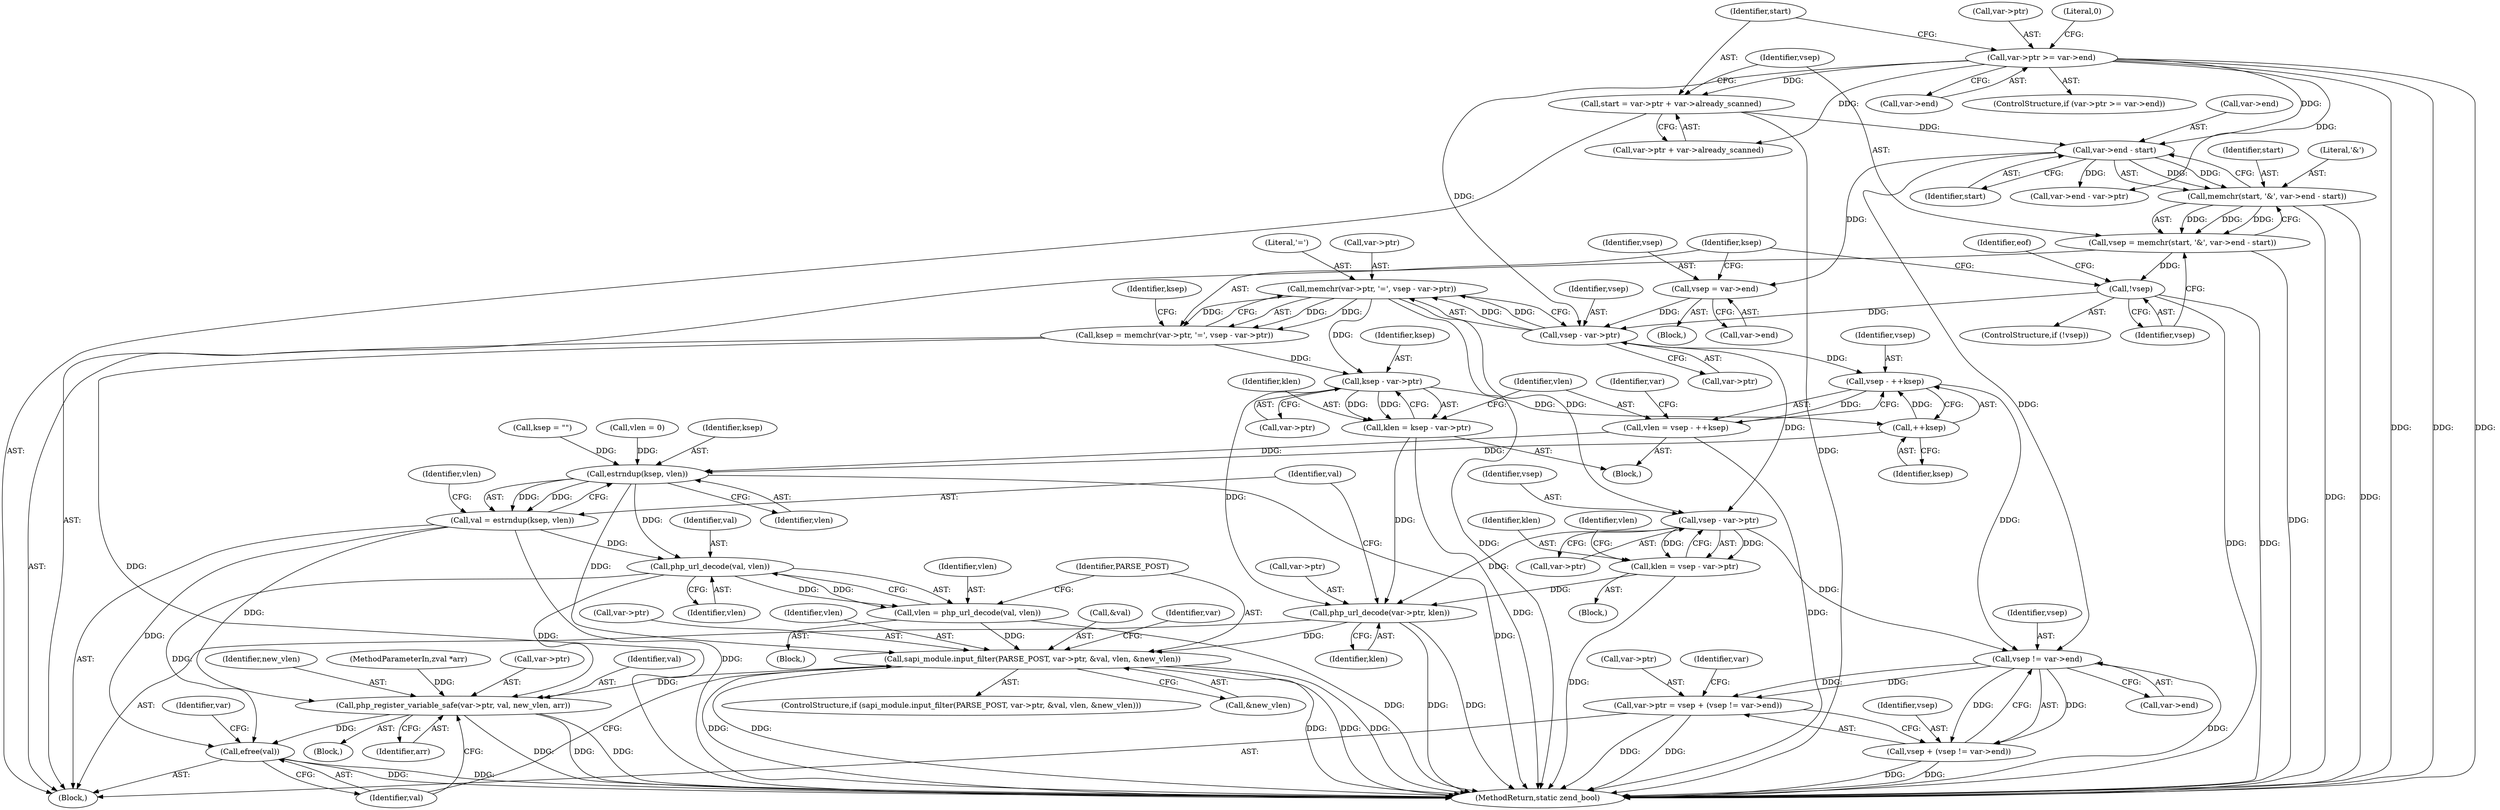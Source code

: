 digraph "0_php-src_a15bffd105ac28fd0dd9b596632dbf035238fda3@API" {
"1000174" [label="(Call,memchr(var->ptr, '=', vsep - var->ptr))"];
"1000179" [label="(Call,vsep - var->ptr)"];
"1000167" [label="(Call,vsep = var->end)"];
"1000139" [label="(Call,var->end - start)"];
"1000115" [label="(Call,var->ptr >= var->end)"];
"1000125" [label="(Call,start = var->ptr + var->already_scanned)"];
"1000145" [label="(Call,!vsep)"];
"1000134" [label="(Call,vsep = memchr(start, '&', var->end - start))"];
"1000136" [label="(Call,memchr(start, '&', var->end - start))"];
"1000172" [label="(Call,ksep = memchr(var->ptr, '=', vsep - var->ptr))"];
"1000193" [label="(Call,ksep - var->ptr)"];
"1000191" [label="(Call,klen = ksep - var->ptr)"];
"1000219" [label="(Call,php_url_decode(var->ptr, klen))"];
"1000238" [label="(Call,sapi_module.input_filter(PARSE_POST, var->ptr, &val, vlen, &new_vlen))"];
"1000249" [label="(Call,php_register_variable_safe(var->ptr, val, new_vlen, arr))"];
"1000256" [label="(Call,efree(val))"];
"1000202" [label="(Call,++ksep)"];
"1000200" [label="(Call,vsep - ++ksep)"];
"1000198" [label="(Call,vlen = vsep - ++ksep)"];
"1000226" [label="(Call,estrndup(ksep, vlen))"];
"1000224" [label="(Call,val = estrndup(ksep, vlen))"];
"1000234" [label="(Call,php_url_decode(val, vlen))"];
"1000232" [label="(Call,vlen = php_url_decode(val, vlen))"];
"1000264" [label="(Call,vsep != var->end)"];
"1000258" [label="(Call,var->ptr = vsep + (vsep != var->end))"];
"1000262" [label="(Call,vsep + (vsep != var->end))"];
"1000211" [label="(Call,vsep - var->ptr)"];
"1000209" [label="(Call,klen = vsep - var->ptr)"];
"1000227" [label="(Identifier,ksep)"];
"1000193" [label="(Call,ksep - var->ptr)"];
"1000202" [label="(Call,++ksep)"];
"1000156" [label="(Call,var->end - var->ptr)"];
"1000233" [label="(Identifier,vlen)"];
"1000254" [label="(Identifier,new_vlen)"];
"1000243" [label="(Call,&val)"];
"1000194" [label="(Identifier,ksep)"];
"1000212" [label="(Identifier,vsep)"];
"1000223" [label="(Identifier,klen)"];
"1000210" [label="(Identifier,klen)"];
"1000139" [label="(Call,var->end - start)"];
"1000262" [label="(Call,vsep + (vsep != var->end))"];
"1000255" [label="(Identifier,arr)"];
"1000186" [label="(Block,)"];
"1000260" [label="(Identifier,var)"];
"1000221" [label="(Identifier,var)"];
"1000200" [label="(Call,vsep - ++ksep)"];
"1000106" [label="(Block,)"];
"1000138" [label="(Literal,'&')"];
"1000225" [label="(Identifier,val)"];
"1000140" [label="(Call,var->end)"];
"1000172" [label="(Call,ksep = memchr(var->ptr, '=', vsep - var->ptr))"];
"1000103" [label="(MethodParameterIn,zval *arr)"];
"1000203" [label="(Identifier,ksep)"];
"1000251" [label="(Identifier,var)"];
"1000181" [label="(Call,var->ptr)"];
"1000168" [label="(Identifier,vsep)"];
"1000217" [label="(Identifier,vlen)"];
"1000248" [label="(Block,)"];
"1000174" [label="(Call,memchr(var->ptr, '=', vsep - var->ptr))"];
"1000137" [label="(Identifier,start)"];
"1000234" [label="(Call,php_url_decode(val, vlen))"];
"1000124" [label="(Literal,0)"];
"1000258" [label="(Call,var->ptr = vsep + (vsep != var->end))"];
"1000146" [label="(Identifier,vsep)"];
"1000198" [label="(Call,vlen = vsep - ++ksep)"];
"1000213" [label="(Call,var->ptr)"];
"1000224" [label="(Call,val = estrndup(ksep, vlen))"];
"1000127" [label="(Call,var->ptr + var->already_scanned)"];
"1000175" [label="(Call,var->ptr)"];
"1000178" [label="(Literal,'=')"];
"1000266" [label="(Call,var->end)"];
"1000228" [label="(Identifier,vlen)"];
"1000143" [label="(Identifier,start)"];
"1000115" [label="(Call,var->ptr >= var->end)"];
"1000166" [label="(Block,)"];
"1000173" [label="(Identifier,ksep)"];
"1000134" [label="(Call,vsep = memchr(start, '&', var->end - start))"];
"1000259" [label="(Call,var->ptr)"];
"1000169" [label="(Call,var->end)"];
"1000240" [label="(Call,var->ptr)"];
"1000236" [label="(Identifier,vlen)"];
"1000235" [label="(Identifier,val)"];
"1000144" [label="(ControlStructure,if (!vsep))"];
"1000150" [label="(Identifier,eof)"];
"1000265" [label="(Identifier,vsep)"];
"1000126" [label="(Identifier,start)"];
"1000219" [label="(Call,php_url_decode(var->ptr, klen))"];
"1000192" [label="(Identifier,klen)"];
"1000195" [label="(Call,var->ptr)"];
"1000231" [label="(Block,)"];
"1000257" [label="(Identifier,val)"];
"1000245" [label="(Identifier,vlen)"];
"1000249" [label="(Call,php_register_variable_safe(var->ptr, val, new_vlen, arr))"];
"1000179" [label="(Call,vsep - var->ptr)"];
"1000256" [label="(Call,efree(val))"];
"1000271" [label="(Identifier,var)"];
"1000237" [label="(ControlStructure,if (sapi_module.input_filter(PARSE_POST, var->ptr, &val, vlen, &new_vlen)))"];
"1000209" [label="(Call,klen = vsep - var->ptr)"];
"1000226" [label="(Call,estrndup(ksep, vlen))"];
"1000246" [label="(Call,&new_vlen)"];
"1000145" [label="(Call,!vsep)"];
"1000206" [label="(Call,ksep = \"\")"];
"1000135" [label="(Identifier,vsep)"];
"1000205" [label="(Block,)"];
"1000185" [label="(Identifier,ksep)"];
"1000238" [label="(Call,sapi_module.input_filter(PARSE_POST, var->ptr, &val, vlen, &new_vlen))"];
"1000250" [label="(Call,var->ptr)"];
"1000211" [label="(Call,vsep - var->ptr)"];
"1000201" [label="(Identifier,vsep)"];
"1000253" [label="(Identifier,val)"];
"1000167" [label="(Call,vsep = var->end)"];
"1000180" [label="(Identifier,vsep)"];
"1000276" [label="(MethodReturn,static zend_bool)"];
"1000232" [label="(Call,vlen = php_url_decode(val, vlen))"];
"1000119" [label="(Call,var->end)"];
"1000216" [label="(Call,vlen = 0)"];
"1000125" [label="(Call,start = var->ptr + var->already_scanned)"];
"1000114" [label="(ControlStructure,if (var->ptr >= var->end))"];
"1000264" [label="(Call,vsep != var->end)"];
"1000136" [label="(Call,memchr(start, '&', var->end - start))"];
"1000191" [label="(Call,klen = ksep - var->ptr)"];
"1000116" [label="(Call,var->ptr)"];
"1000263" [label="(Identifier,vsep)"];
"1000220" [label="(Call,var->ptr)"];
"1000199" [label="(Identifier,vlen)"];
"1000230" [label="(Identifier,vlen)"];
"1000239" [label="(Identifier,PARSE_POST)"];
"1000174" -> "1000172"  [label="AST: "];
"1000174" -> "1000179"  [label="CFG: "];
"1000175" -> "1000174"  [label="AST: "];
"1000178" -> "1000174"  [label="AST: "];
"1000179" -> "1000174"  [label="AST: "];
"1000172" -> "1000174"  [label="CFG: "];
"1000174" -> "1000276"  [label="DDG: "];
"1000174" -> "1000172"  [label="DDG: "];
"1000174" -> "1000172"  [label="DDG: "];
"1000174" -> "1000172"  [label="DDG: "];
"1000179" -> "1000174"  [label="DDG: "];
"1000179" -> "1000174"  [label="DDG: "];
"1000174" -> "1000193"  [label="DDG: "];
"1000174" -> "1000211"  [label="DDG: "];
"1000179" -> "1000181"  [label="CFG: "];
"1000180" -> "1000179"  [label="AST: "];
"1000181" -> "1000179"  [label="AST: "];
"1000167" -> "1000179"  [label="DDG: "];
"1000145" -> "1000179"  [label="DDG: "];
"1000115" -> "1000179"  [label="DDG: "];
"1000179" -> "1000200"  [label="DDG: "];
"1000179" -> "1000211"  [label="DDG: "];
"1000167" -> "1000166"  [label="AST: "];
"1000167" -> "1000169"  [label="CFG: "];
"1000168" -> "1000167"  [label="AST: "];
"1000169" -> "1000167"  [label="AST: "];
"1000173" -> "1000167"  [label="CFG: "];
"1000139" -> "1000167"  [label="DDG: "];
"1000139" -> "1000136"  [label="AST: "];
"1000139" -> "1000143"  [label="CFG: "];
"1000140" -> "1000139"  [label="AST: "];
"1000143" -> "1000139"  [label="AST: "];
"1000136" -> "1000139"  [label="CFG: "];
"1000139" -> "1000136"  [label="DDG: "];
"1000139" -> "1000136"  [label="DDG: "];
"1000115" -> "1000139"  [label="DDG: "];
"1000125" -> "1000139"  [label="DDG: "];
"1000139" -> "1000156"  [label="DDG: "];
"1000139" -> "1000264"  [label="DDG: "];
"1000115" -> "1000114"  [label="AST: "];
"1000115" -> "1000119"  [label="CFG: "];
"1000116" -> "1000115"  [label="AST: "];
"1000119" -> "1000115"  [label="AST: "];
"1000124" -> "1000115"  [label="CFG: "];
"1000126" -> "1000115"  [label="CFG: "];
"1000115" -> "1000276"  [label="DDG: "];
"1000115" -> "1000276"  [label="DDG: "];
"1000115" -> "1000276"  [label="DDG: "];
"1000115" -> "1000125"  [label="DDG: "];
"1000115" -> "1000127"  [label="DDG: "];
"1000115" -> "1000156"  [label="DDG: "];
"1000125" -> "1000106"  [label="AST: "];
"1000125" -> "1000127"  [label="CFG: "];
"1000126" -> "1000125"  [label="AST: "];
"1000127" -> "1000125"  [label="AST: "];
"1000135" -> "1000125"  [label="CFG: "];
"1000125" -> "1000276"  [label="DDG: "];
"1000145" -> "1000144"  [label="AST: "];
"1000145" -> "1000146"  [label="CFG: "];
"1000146" -> "1000145"  [label="AST: "];
"1000150" -> "1000145"  [label="CFG: "];
"1000173" -> "1000145"  [label="CFG: "];
"1000145" -> "1000276"  [label="DDG: "];
"1000145" -> "1000276"  [label="DDG: "];
"1000134" -> "1000145"  [label="DDG: "];
"1000134" -> "1000106"  [label="AST: "];
"1000134" -> "1000136"  [label="CFG: "];
"1000135" -> "1000134"  [label="AST: "];
"1000136" -> "1000134"  [label="AST: "];
"1000146" -> "1000134"  [label="CFG: "];
"1000134" -> "1000276"  [label="DDG: "];
"1000136" -> "1000134"  [label="DDG: "];
"1000136" -> "1000134"  [label="DDG: "];
"1000136" -> "1000134"  [label="DDG: "];
"1000137" -> "1000136"  [label="AST: "];
"1000138" -> "1000136"  [label="AST: "];
"1000136" -> "1000276"  [label="DDG: "];
"1000136" -> "1000276"  [label="DDG: "];
"1000172" -> "1000106"  [label="AST: "];
"1000173" -> "1000172"  [label="AST: "];
"1000185" -> "1000172"  [label="CFG: "];
"1000172" -> "1000276"  [label="DDG: "];
"1000172" -> "1000193"  [label="DDG: "];
"1000193" -> "1000191"  [label="AST: "];
"1000193" -> "1000195"  [label="CFG: "];
"1000194" -> "1000193"  [label="AST: "];
"1000195" -> "1000193"  [label="AST: "];
"1000191" -> "1000193"  [label="CFG: "];
"1000193" -> "1000191"  [label="DDG: "];
"1000193" -> "1000191"  [label="DDG: "];
"1000193" -> "1000202"  [label="DDG: "];
"1000193" -> "1000219"  [label="DDG: "];
"1000191" -> "1000186"  [label="AST: "];
"1000192" -> "1000191"  [label="AST: "];
"1000199" -> "1000191"  [label="CFG: "];
"1000191" -> "1000276"  [label="DDG: "];
"1000191" -> "1000219"  [label="DDG: "];
"1000219" -> "1000106"  [label="AST: "];
"1000219" -> "1000223"  [label="CFG: "];
"1000220" -> "1000219"  [label="AST: "];
"1000223" -> "1000219"  [label="AST: "];
"1000225" -> "1000219"  [label="CFG: "];
"1000219" -> "1000276"  [label="DDG: "];
"1000219" -> "1000276"  [label="DDG: "];
"1000211" -> "1000219"  [label="DDG: "];
"1000209" -> "1000219"  [label="DDG: "];
"1000219" -> "1000238"  [label="DDG: "];
"1000238" -> "1000237"  [label="AST: "];
"1000238" -> "1000246"  [label="CFG: "];
"1000239" -> "1000238"  [label="AST: "];
"1000240" -> "1000238"  [label="AST: "];
"1000243" -> "1000238"  [label="AST: "];
"1000245" -> "1000238"  [label="AST: "];
"1000246" -> "1000238"  [label="AST: "];
"1000251" -> "1000238"  [label="CFG: "];
"1000257" -> "1000238"  [label="CFG: "];
"1000238" -> "1000276"  [label="DDG: "];
"1000238" -> "1000276"  [label="DDG: "];
"1000238" -> "1000276"  [label="DDG: "];
"1000238" -> "1000276"  [label="DDG: "];
"1000238" -> "1000276"  [label="DDG: "];
"1000232" -> "1000238"  [label="DDG: "];
"1000226" -> "1000238"  [label="DDG: "];
"1000238" -> "1000249"  [label="DDG: "];
"1000249" -> "1000248"  [label="AST: "];
"1000249" -> "1000255"  [label="CFG: "];
"1000250" -> "1000249"  [label="AST: "];
"1000253" -> "1000249"  [label="AST: "];
"1000254" -> "1000249"  [label="AST: "];
"1000255" -> "1000249"  [label="AST: "];
"1000257" -> "1000249"  [label="CFG: "];
"1000249" -> "1000276"  [label="DDG: "];
"1000249" -> "1000276"  [label="DDG: "];
"1000249" -> "1000276"  [label="DDG: "];
"1000224" -> "1000249"  [label="DDG: "];
"1000234" -> "1000249"  [label="DDG: "];
"1000103" -> "1000249"  [label="DDG: "];
"1000249" -> "1000256"  [label="DDG: "];
"1000256" -> "1000106"  [label="AST: "];
"1000256" -> "1000257"  [label="CFG: "];
"1000257" -> "1000256"  [label="AST: "];
"1000260" -> "1000256"  [label="CFG: "];
"1000256" -> "1000276"  [label="DDG: "];
"1000256" -> "1000276"  [label="DDG: "];
"1000224" -> "1000256"  [label="DDG: "];
"1000234" -> "1000256"  [label="DDG: "];
"1000202" -> "1000200"  [label="AST: "];
"1000202" -> "1000203"  [label="CFG: "];
"1000203" -> "1000202"  [label="AST: "];
"1000200" -> "1000202"  [label="CFG: "];
"1000202" -> "1000200"  [label="DDG: "];
"1000202" -> "1000226"  [label="DDG: "];
"1000200" -> "1000198"  [label="AST: "];
"1000201" -> "1000200"  [label="AST: "];
"1000198" -> "1000200"  [label="CFG: "];
"1000200" -> "1000198"  [label="DDG: "];
"1000200" -> "1000264"  [label="DDG: "];
"1000198" -> "1000186"  [label="AST: "];
"1000199" -> "1000198"  [label="AST: "];
"1000221" -> "1000198"  [label="CFG: "];
"1000198" -> "1000276"  [label="DDG: "];
"1000198" -> "1000226"  [label="DDG: "];
"1000226" -> "1000224"  [label="AST: "];
"1000226" -> "1000228"  [label="CFG: "];
"1000227" -> "1000226"  [label="AST: "];
"1000228" -> "1000226"  [label="AST: "];
"1000224" -> "1000226"  [label="CFG: "];
"1000226" -> "1000276"  [label="DDG: "];
"1000226" -> "1000224"  [label="DDG: "];
"1000226" -> "1000224"  [label="DDG: "];
"1000206" -> "1000226"  [label="DDG: "];
"1000216" -> "1000226"  [label="DDG: "];
"1000226" -> "1000234"  [label="DDG: "];
"1000224" -> "1000106"  [label="AST: "];
"1000225" -> "1000224"  [label="AST: "];
"1000230" -> "1000224"  [label="CFG: "];
"1000224" -> "1000276"  [label="DDG: "];
"1000224" -> "1000234"  [label="DDG: "];
"1000234" -> "1000232"  [label="AST: "];
"1000234" -> "1000236"  [label="CFG: "];
"1000235" -> "1000234"  [label="AST: "];
"1000236" -> "1000234"  [label="AST: "];
"1000232" -> "1000234"  [label="CFG: "];
"1000234" -> "1000232"  [label="DDG: "];
"1000234" -> "1000232"  [label="DDG: "];
"1000232" -> "1000231"  [label="AST: "];
"1000233" -> "1000232"  [label="AST: "];
"1000239" -> "1000232"  [label="CFG: "];
"1000232" -> "1000276"  [label="DDG: "];
"1000264" -> "1000262"  [label="AST: "];
"1000264" -> "1000266"  [label="CFG: "];
"1000265" -> "1000264"  [label="AST: "];
"1000266" -> "1000264"  [label="AST: "];
"1000262" -> "1000264"  [label="CFG: "];
"1000264" -> "1000276"  [label="DDG: "];
"1000264" -> "1000258"  [label="DDG: "];
"1000264" -> "1000258"  [label="DDG: "];
"1000264" -> "1000262"  [label="DDG: "];
"1000264" -> "1000262"  [label="DDG: "];
"1000211" -> "1000264"  [label="DDG: "];
"1000258" -> "1000106"  [label="AST: "];
"1000258" -> "1000262"  [label="CFG: "];
"1000259" -> "1000258"  [label="AST: "];
"1000262" -> "1000258"  [label="AST: "];
"1000271" -> "1000258"  [label="CFG: "];
"1000258" -> "1000276"  [label="DDG: "];
"1000258" -> "1000276"  [label="DDG: "];
"1000263" -> "1000262"  [label="AST: "];
"1000262" -> "1000276"  [label="DDG: "];
"1000262" -> "1000276"  [label="DDG: "];
"1000211" -> "1000209"  [label="AST: "];
"1000211" -> "1000213"  [label="CFG: "];
"1000212" -> "1000211"  [label="AST: "];
"1000213" -> "1000211"  [label="AST: "];
"1000209" -> "1000211"  [label="CFG: "];
"1000211" -> "1000209"  [label="DDG: "];
"1000211" -> "1000209"  [label="DDG: "];
"1000209" -> "1000205"  [label="AST: "];
"1000210" -> "1000209"  [label="AST: "];
"1000217" -> "1000209"  [label="CFG: "];
"1000209" -> "1000276"  [label="DDG: "];
}
